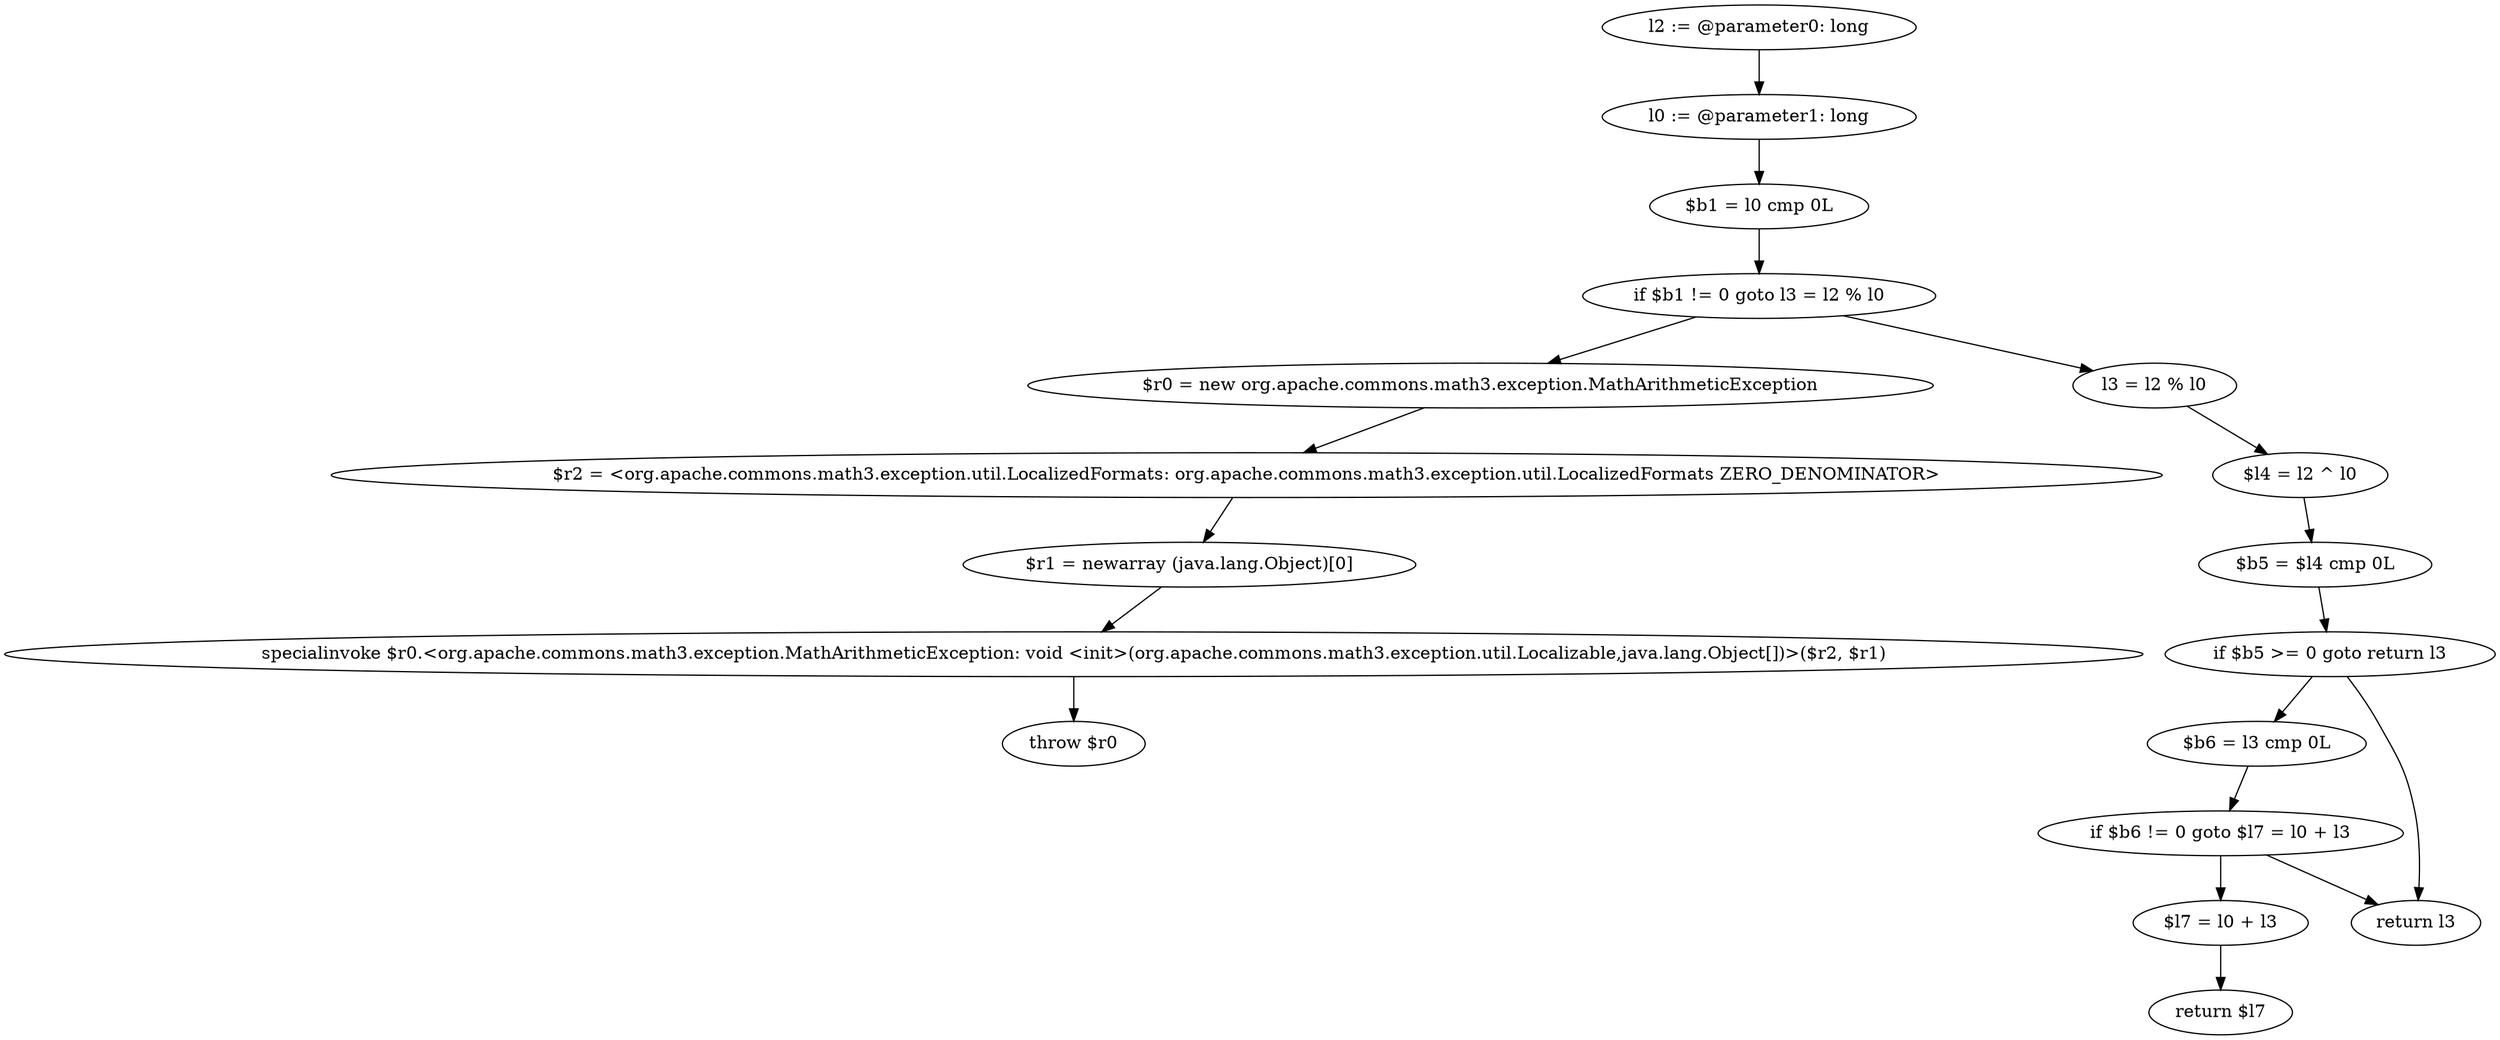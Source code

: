 digraph "unitGraph" {
    "l2 := @parameter0: long"
    "l0 := @parameter1: long"
    "$b1 = l0 cmp 0L"
    "if $b1 != 0 goto l3 = l2 % l0"
    "$r0 = new org.apache.commons.math3.exception.MathArithmeticException"
    "$r2 = <org.apache.commons.math3.exception.util.LocalizedFormats: org.apache.commons.math3.exception.util.LocalizedFormats ZERO_DENOMINATOR>"
    "$r1 = newarray (java.lang.Object)[0]"
    "specialinvoke $r0.<org.apache.commons.math3.exception.MathArithmeticException: void <init>(org.apache.commons.math3.exception.util.Localizable,java.lang.Object[])>($r2, $r1)"
    "throw $r0"
    "l3 = l2 % l0"
    "$l4 = l2 ^ l0"
    "$b5 = $l4 cmp 0L"
    "if $b5 >= 0 goto return l3"
    "$b6 = l3 cmp 0L"
    "if $b6 != 0 goto $l7 = l0 + l3"
    "return l3"
    "$l7 = l0 + l3"
    "return $l7"
    "l2 := @parameter0: long"->"l0 := @parameter1: long";
    "l0 := @parameter1: long"->"$b1 = l0 cmp 0L";
    "$b1 = l0 cmp 0L"->"if $b1 != 0 goto l3 = l2 % l0";
    "if $b1 != 0 goto l3 = l2 % l0"->"$r0 = new org.apache.commons.math3.exception.MathArithmeticException";
    "if $b1 != 0 goto l3 = l2 % l0"->"l3 = l2 % l0";
    "$r0 = new org.apache.commons.math3.exception.MathArithmeticException"->"$r2 = <org.apache.commons.math3.exception.util.LocalizedFormats: org.apache.commons.math3.exception.util.LocalizedFormats ZERO_DENOMINATOR>";
    "$r2 = <org.apache.commons.math3.exception.util.LocalizedFormats: org.apache.commons.math3.exception.util.LocalizedFormats ZERO_DENOMINATOR>"->"$r1 = newarray (java.lang.Object)[0]";
    "$r1 = newarray (java.lang.Object)[0]"->"specialinvoke $r0.<org.apache.commons.math3.exception.MathArithmeticException: void <init>(org.apache.commons.math3.exception.util.Localizable,java.lang.Object[])>($r2, $r1)";
    "specialinvoke $r0.<org.apache.commons.math3.exception.MathArithmeticException: void <init>(org.apache.commons.math3.exception.util.Localizable,java.lang.Object[])>($r2, $r1)"->"throw $r0";
    "l3 = l2 % l0"->"$l4 = l2 ^ l0";
    "$l4 = l2 ^ l0"->"$b5 = $l4 cmp 0L";
    "$b5 = $l4 cmp 0L"->"if $b5 >= 0 goto return l3";
    "if $b5 >= 0 goto return l3"->"$b6 = l3 cmp 0L";
    "if $b5 >= 0 goto return l3"->"return l3";
    "$b6 = l3 cmp 0L"->"if $b6 != 0 goto $l7 = l0 + l3";
    "if $b6 != 0 goto $l7 = l0 + l3"->"return l3";
    "if $b6 != 0 goto $l7 = l0 + l3"->"$l7 = l0 + l3";
    "$l7 = l0 + l3"->"return $l7";
}
